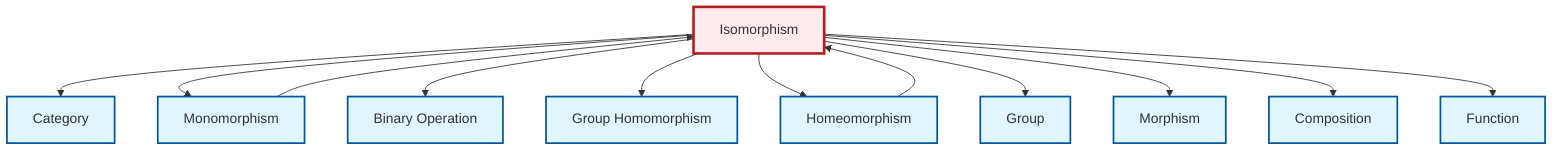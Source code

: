 graph TD
    classDef definition fill:#e1f5fe,stroke:#01579b,stroke-width:2px
    classDef theorem fill:#f3e5f5,stroke:#4a148c,stroke-width:2px
    classDef axiom fill:#fff3e0,stroke:#e65100,stroke-width:2px
    classDef example fill:#e8f5e9,stroke:#1b5e20,stroke-width:2px
    classDef current fill:#ffebee,stroke:#b71c1c,stroke-width:3px
    def-composition["Composition"]:::definition
    def-function["Function"]:::definition
    def-isomorphism["Isomorphism"]:::definition
    def-morphism["Morphism"]:::definition
    def-category["Category"]:::definition
    def-homomorphism["Group Homomorphism"]:::definition
    def-group["Group"]:::definition
    def-monomorphism["Monomorphism"]:::definition
    def-binary-operation["Binary Operation"]:::definition
    def-homeomorphism["Homeomorphism"]:::definition
    def-isomorphism --> def-category
    def-isomorphism --> def-monomorphism
    def-isomorphism --> def-binary-operation
    def-homeomorphism --> def-isomorphism
    def-isomorphism --> def-homomorphism
    def-isomorphism --> def-homeomorphism
    def-monomorphism --> def-isomorphism
    def-isomorphism --> def-group
    def-isomorphism --> def-morphism
    def-isomorphism --> def-composition
    def-isomorphism --> def-function
    class def-isomorphism current